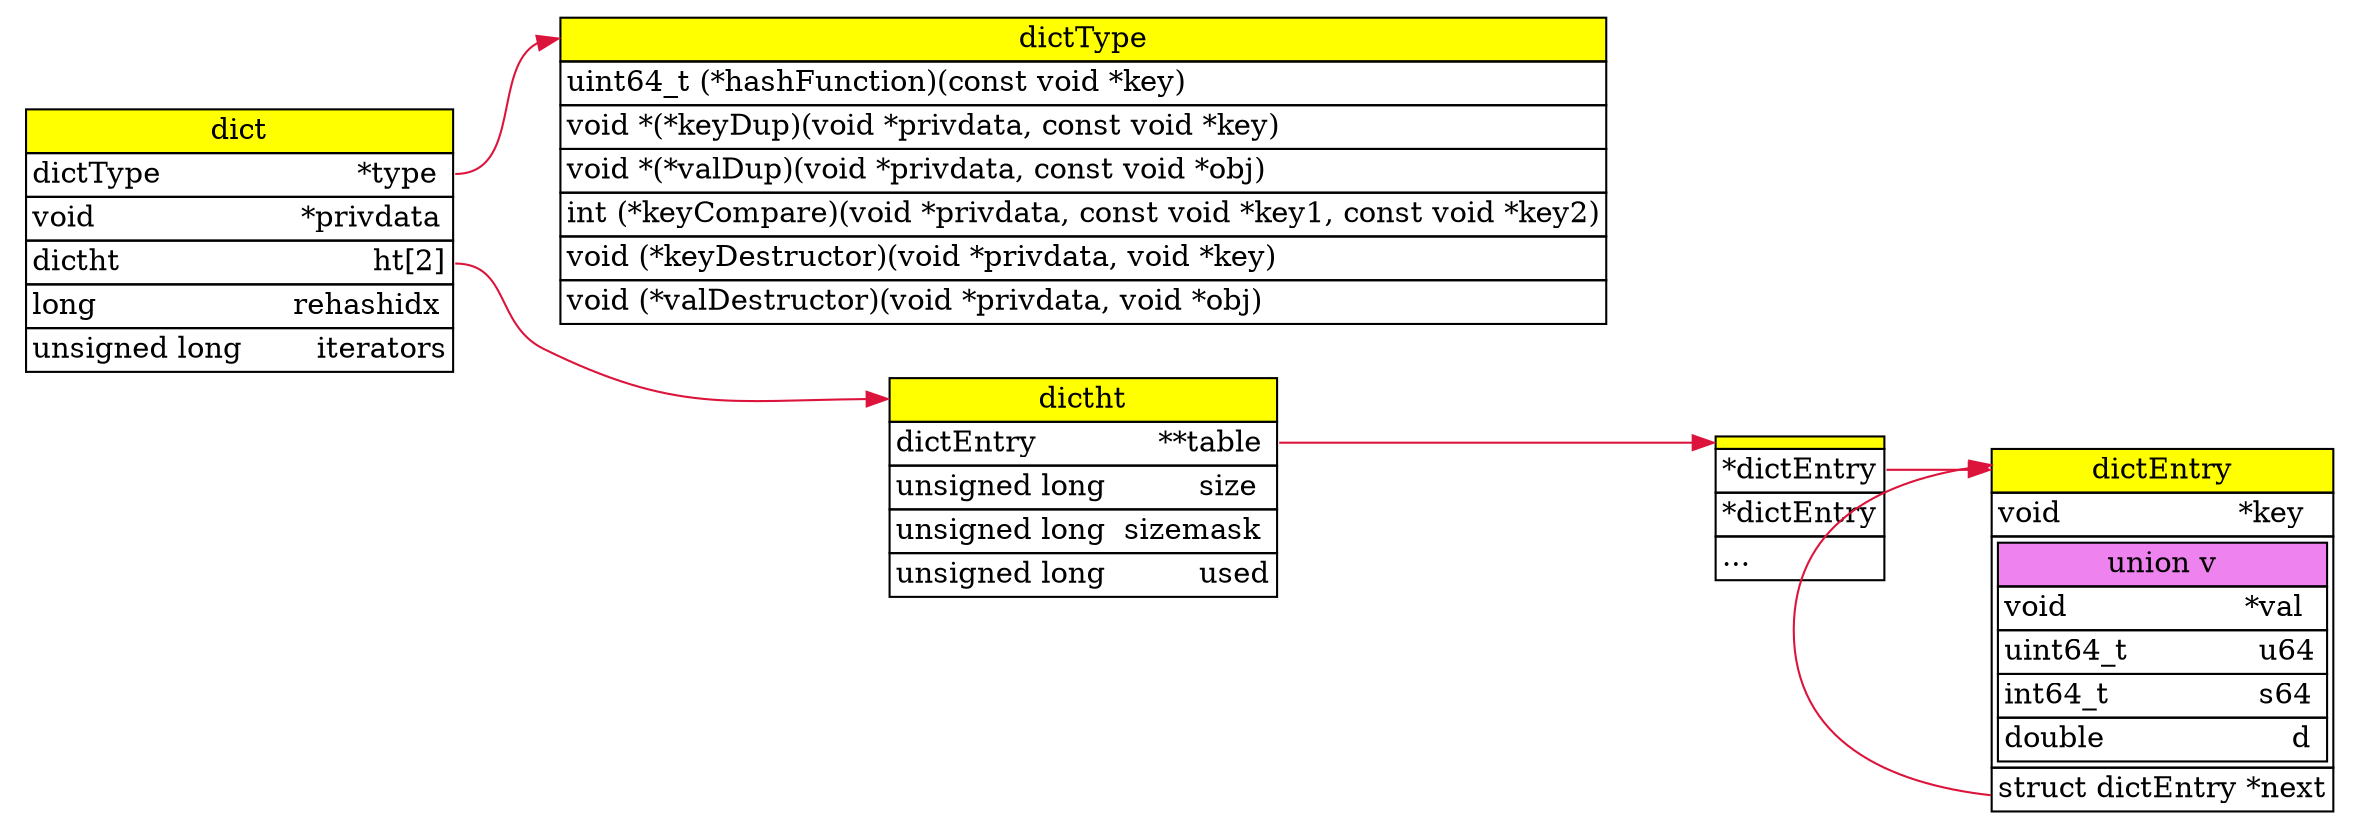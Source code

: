 digraph Dict {
    rankdir=LR;
    edge [fontname = "Verdana", fontsize = 10, color="crimson", style="solid"];
 
    dict [shape="none" label=<<table border="0" cellspacing="0">
    <tr><td bgcolor="yellow" border="1">dict</td></tr>
	<tr><td border="1" align="left" port="dict_type">dictType&nbsp;&nbsp;&nbsp;&nbsp;&nbsp;&nbsp;&nbsp;&nbsp;&nbsp;&nbsp;&nbsp;&nbsp;&nbsp;&nbsp;&nbsp;&nbsp;&nbsp;&nbsp;&nbsp;&nbsp;&nbsp;*type</td></tr>
	<tr><td border="1" align="left">void&nbsp;&nbsp;&nbsp;&nbsp;&nbsp;&nbsp;&nbsp;&nbsp;&nbsp;&nbsp;&nbsp;&nbsp;&nbsp;&nbsp;&nbsp;&nbsp;&nbsp;&nbsp;&nbsp;&nbsp;&nbsp;&nbsp;*privdata</td></tr>
	<tr><td border="1" align="left" port="dictht">dictht&nbsp;&nbsp;&nbsp;&nbsp;&nbsp;&nbsp;&nbsp;&nbsp;&nbsp;&nbsp;&nbsp;&nbsp;&nbsp;&nbsp;&nbsp;&nbsp;&nbsp;&nbsp;&nbsp;&nbsp;&nbsp;&nbsp;&nbsp;&nbsp;&nbsp;&nbsp;&nbsp;ht[2]</td></tr>
	<tr><td border="1" align="left">long&nbsp;&nbsp;&nbsp;&nbsp;&nbsp;&nbsp;&nbsp;&nbsp;&nbsp;&nbsp;&nbsp;&nbsp;&nbsp;&nbsp;&nbsp;&nbsp;&nbsp;&nbsp;&nbsp;&nbsp;&nbsp;rehashidx</td></tr>
	<tr><td border="1" align="left">unsigned long&nbsp;&nbsp;&nbsp;&nbsp;&nbsp;&nbsp;&nbsp;&nbsp;iterators</td></tr>
    </table>>];

    dictType [shape="none" label=<<table border="0" cellspacing="0">
    <tr><td bgcolor="yellow" border="1" port="head">dictType</td></tr>
	<tr><td border="1" align="left">uint64_t (*hashFunction)(const void *key)</td></tr>
	<tr><td border="1" align="left">void *(*keyDup)(void *privdata, const void *key)</td></tr>
	<tr><td border="1" align="left">void *(*valDup)(void *privdata, const void *obj)</td></tr>
	<tr><td border="1" align="left">int (*keyCompare)(void *privdata, const void *key1, const void *key2)</td></tr>
	<tr><td border="1" align="left">void (*keyDestructor)(void *privdata, void *key)</td></tr>
	<tr><td border="1" align="left">void (*valDestructor)(void *privdata, void *obj)</td></tr>
    </table>>];

    dictht [shape="none" label=<<table border="0" cellspacing="0">
    <tr><td bgcolor="yellow" border="1" port="head">dictht</td></tr>
	<tr><td border="1" align="left" port="dict_entry">dictEntry&nbsp;&nbsp;&nbsp;&nbsp;&nbsp;&nbsp;&nbsp;&nbsp;&nbsp;&nbsp;&nbsp;&nbsp;&nbsp;**table</td></tr>
	<tr><td border="1" align="left">unsigned long&nbsp;&nbsp;&nbsp;&nbsp;&nbsp;&nbsp;&nbsp;&nbsp;&nbsp;&nbsp;size</td></tr>
	<tr><td border="1" align="left">unsigned long&nbsp;&nbsp;sizemask</td></tr>
	<tr><td border="1" align="left">unsigned long&nbsp;&nbsp;&nbsp;&nbsp;&nbsp;&nbsp;&nbsp;&nbsp;&nbsp;&nbsp;used</td></tr>
    </table>>];

    dictEntryArr [shape="none" label=<<table border="0" cellspacing="0">
    <tr><td bgcolor="yellow" border="1" port="head"></td></tr>
	<tr><td border="1" align="left" port="element">*dictEntry</td></tr>
	<tr><td border="1" align="left">*dictEntry</td></tr>
	<tr><td border="1" align="left">...</td></tr>
    </table>>];

    dictEntry [shape="none" label=<<table border="0" cellspacing="0">
    <tr><td bgcolor="yellow" border="1" port="head">dictEntry</td></tr>
	<tr><td border="1" align="left">void&nbsp;&nbsp;&nbsp;&nbsp;&nbsp;&nbsp;&nbsp;&nbsp;&nbsp;&nbsp;&nbsp;&nbsp;&nbsp;&nbsp;&nbsp;&nbsp;&nbsp;&nbsp;&nbsp;*key</td></tr>
	<tr><td border="1" align="left"><table border="0" cellspacing="0">
    <tr><td bgcolor="#EE82EE" border="1" port="head">union v</td></tr>
    <tr><td border="1" align="left">void&nbsp;&nbsp;&nbsp;&nbsp;&nbsp;&nbsp;&nbsp;&nbsp;&nbsp;&nbsp;&nbsp;&nbsp;&nbsp;&nbsp;&nbsp;&nbsp;&nbsp;&nbsp;&nbsp;*val</td></tr>
    <tr><td border="1" align="left">uint64_t&nbsp;&nbsp;&nbsp;&nbsp;&nbsp;&nbsp;&nbsp;&nbsp;&nbsp;&nbsp;&nbsp;&nbsp;&nbsp;&nbsp;u64</td></tr>
    <tr><td border="1" align="left">int64_t&nbsp;&nbsp;&nbsp;&nbsp;&nbsp;&nbsp;&nbsp;&nbsp;&nbsp;&nbsp;&nbsp;&nbsp;&nbsp;&nbsp;&nbsp;&nbsp;s64</td></tr>
    <tr><td border="1" align="left">double&nbsp;&nbsp;&nbsp;&nbsp;&nbsp;&nbsp;&nbsp;&nbsp;&nbsp;&nbsp;&nbsp;&nbsp;&nbsp;&nbsp;&nbsp;&nbsp;&nbsp;&nbsp;&nbsp;&nbsp;d</td></tr>
    </table></td></tr>
	<tr><td border="1" align="left" port="self">struct dictEntry&nbsp;*next</td></tr>
    </table>>];

    dict:dict_type -> dictType:head;
    dict:dictht-> dictht:head;
    dictht:dict_entry -> dictEntryArr:head;
    dictEntryArr:element -> dictEntry:head;
    dictEntry:self -> dictEntry:head;
}
